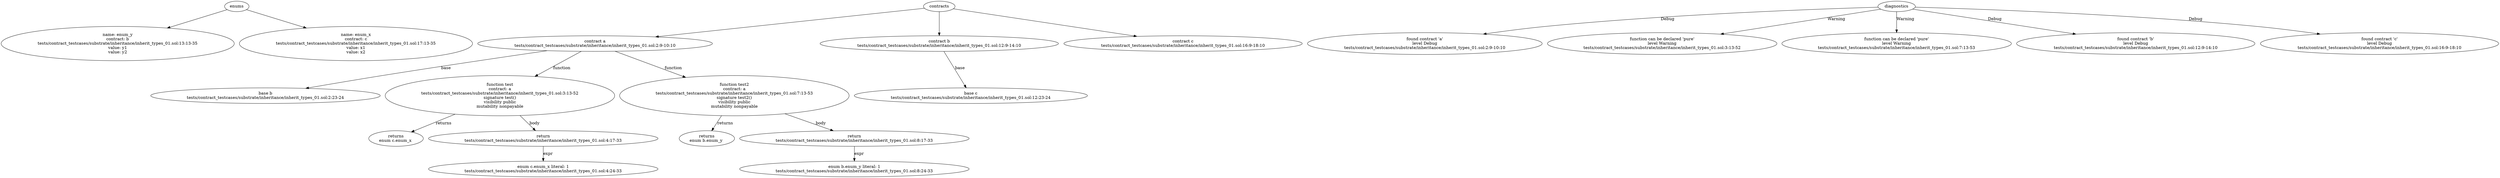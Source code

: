 strict digraph "tests/contract_testcases/substrate/inheritance/inherit_types_01.sol" {
	enum_y [label="name: enum_y\ncontract: b\ntests/contract_testcases/substrate/inheritance/inherit_types_01.sol:13:13-35\nvalue: y1\nvalue: y2"]
	enum_x [label="name: enum_x\ncontract: c\ntests/contract_testcases/substrate/inheritance/inherit_types_01.sol:17:13-35\nvalue: x1\nvalue: x2"]
	contract [label="contract a\ntests/contract_testcases/substrate/inheritance/inherit_types_01.sol:2:9-10:10"]
	base [label="base b\ntests/contract_testcases/substrate/inheritance/inherit_types_01.sol:2:23-24"]
	test [label="function test\ncontract: a\ntests/contract_testcases/substrate/inheritance/inherit_types_01.sol:3:13-52\nsignature test()\nvisibility public\nmutability nonpayable"]
	returns [label="returns\nenum c.enum_x "]
	return [label="return\ntests/contract_testcases/substrate/inheritance/inherit_types_01.sol:4:17-33"]
	number_literal [label="enum c.enum_x literal: 1\ntests/contract_testcases/substrate/inheritance/inherit_types_01.sol:4:24-33"]
	test2 [label="function test2\ncontract: a\ntests/contract_testcases/substrate/inheritance/inherit_types_01.sol:7:13-53\nsignature test2()\nvisibility public\nmutability nonpayable"]
	returns_11 [label="returns\nenum b.enum_y "]
	return_12 [label="return\ntests/contract_testcases/substrate/inheritance/inherit_types_01.sol:8:17-33"]
	number_literal_13 [label="enum b.enum_y literal: 1\ntests/contract_testcases/substrate/inheritance/inherit_types_01.sol:8:24-33"]
	contract_14 [label="contract b\ntests/contract_testcases/substrate/inheritance/inherit_types_01.sol:12:9-14:10"]
	base_15 [label="base c\ntests/contract_testcases/substrate/inheritance/inherit_types_01.sol:12:23-24"]
	contract_16 [label="contract c\ntests/contract_testcases/substrate/inheritance/inherit_types_01.sol:16:9-18:10"]
	diagnostic [label="found contract 'a'\nlevel Debug\ntests/contract_testcases/substrate/inheritance/inherit_types_01.sol:2:9-10:10"]
	diagnostic_19 [label="function can be declared 'pure'\nlevel Warning\ntests/contract_testcases/substrate/inheritance/inherit_types_01.sol:3:13-52"]
	diagnostic_20 [label="function can be declared 'pure'\nlevel Warning\ntests/contract_testcases/substrate/inheritance/inherit_types_01.sol:7:13-53"]
	diagnostic_21 [label="found contract 'b'\nlevel Debug\ntests/contract_testcases/substrate/inheritance/inherit_types_01.sol:12:9-14:10"]
	diagnostic_22 [label="found contract 'c'\nlevel Debug\ntests/contract_testcases/substrate/inheritance/inherit_types_01.sol:16:9-18:10"]
	enums -> enum_y
	enums -> enum_x
	contracts -> contract
	contract -> base [label="base"]
	contract -> test [label="function"]
	test -> returns [label="returns"]
	test -> return [label="body"]
	return -> number_literal [label="expr"]
	contract -> test2 [label="function"]
	test2 -> returns_11 [label="returns"]
	test2 -> return_12 [label="body"]
	return_12 -> number_literal_13 [label="expr"]
	contracts -> contract_14
	contract_14 -> base_15 [label="base"]
	contracts -> contract_16
	diagnostics -> diagnostic [label="Debug"]
	diagnostics -> diagnostic_19 [label="Warning"]
	diagnostics -> diagnostic_20 [label="Warning"]
	diagnostics -> diagnostic_21 [label="Debug"]
	diagnostics -> diagnostic_22 [label="Debug"]
}
